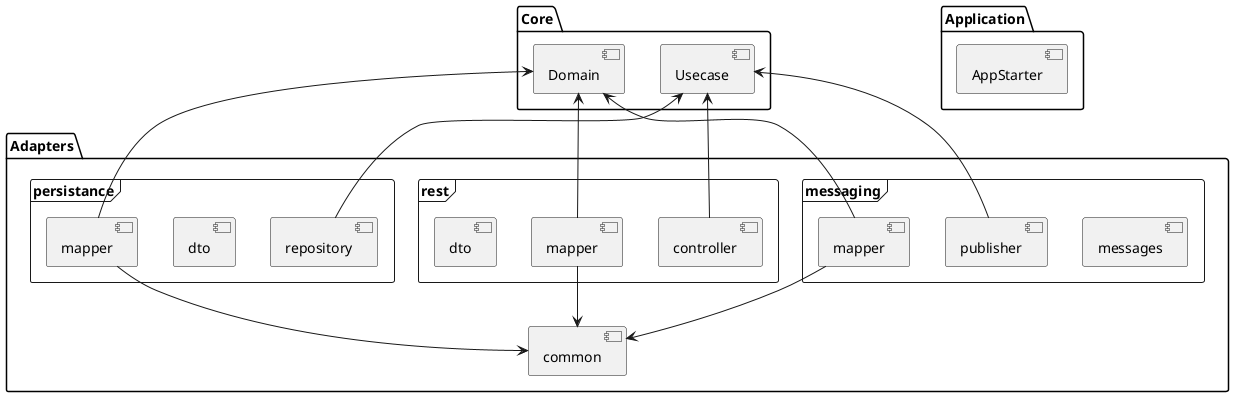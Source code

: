 @startuml

package "Core" {
	[Domain] as domain
	[Usecase] as usecase
}

package "Application" {
	[AppStarter]
}

package "Adapters" {
	[common] as common
	frame "rest" {
		[controller] as rest_controller
		[mapper] as rest_mapper
		[dto] as rest_dto
	}
	frame "persistance" {
		[mapper] as persistance_mapper
		[dto] as persistance_model
		[repository] as persistance_repository
	}
	frame "messaging" {
		[messages] as messages
		[publisher]
		[mapper] as messaging_mapper
	}
}

domain <-- rest_mapper
domain <-- persistance_mapper
domain <-- messaging_mapper

rest_controller -up-> usecase
publisher -up-> usecase
persistance_repository -up-> usecase

rest_mapper --> common
persistance_mapper --> common
messaging_mapper --> common


@enduml